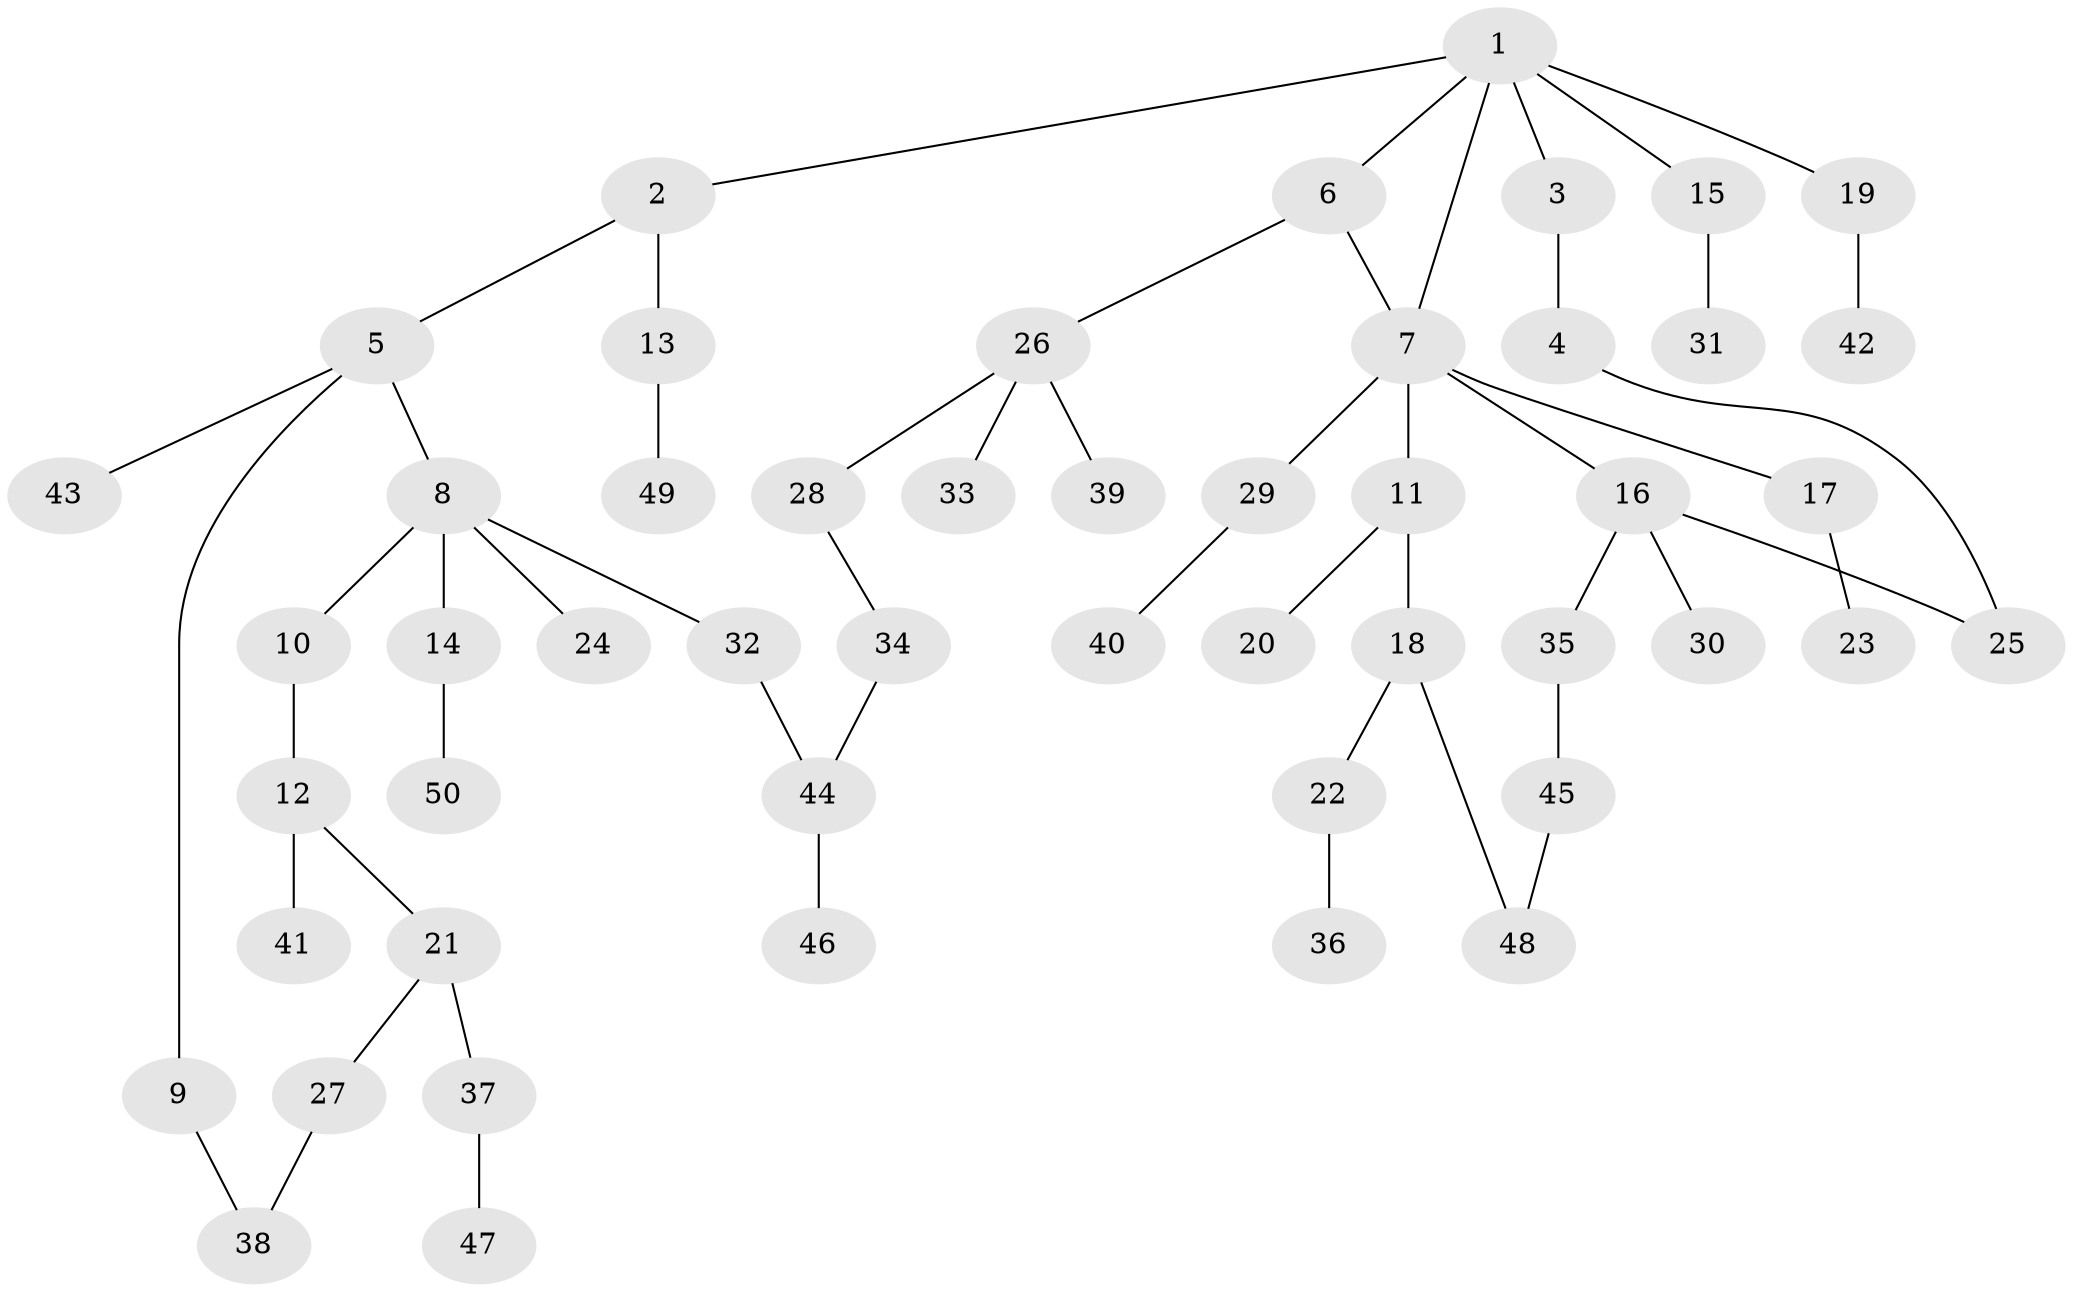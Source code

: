// coarse degree distribution, {6: 0.06451612903225806, 3: 0.22580645161290322, 2: 0.3870967741935484, 1: 0.2903225806451613, 4: 0.03225806451612903}
// Generated by graph-tools (version 1.1) at 2025/36/03/04/25 23:36:00]
// undirected, 50 vertices, 54 edges
graph export_dot {
  node [color=gray90,style=filled];
  1;
  2;
  3;
  4;
  5;
  6;
  7;
  8;
  9;
  10;
  11;
  12;
  13;
  14;
  15;
  16;
  17;
  18;
  19;
  20;
  21;
  22;
  23;
  24;
  25;
  26;
  27;
  28;
  29;
  30;
  31;
  32;
  33;
  34;
  35;
  36;
  37;
  38;
  39;
  40;
  41;
  42;
  43;
  44;
  45;
  46;
  47;
  48;
  49;
  50;
  1 -- 2;
  1 -- 3;
  1 -- 6;
  1 -- 7;
  1 -- 15;
  1 -- 19;
  2 -- 5;
  2 -- 13;
  3 -- 4;
  4 -- 25;
  5 -- 8;
  5 -- 9;
  5 -- 43;
  6 -- 26;
  6 -- 7;
  7 -- 11;
  7 -- 16;
  7 -- 17;
  7 -- 29;
  8 -- 10;
  8 -- 14;
  8 -- 24;
  8 -- 32;
  9 -- 38;
  10 -- 12;
  11 -- 18;
  11 -- 20;
  12 -- 21;
  12 -- 41;
  13 -- 49;
  14 -- 50;
  15 -- 31;
  16 -- 30;
  16 -- 35;
  16 -- 25;
  17 -- 23;
  18 -- 22;
  18 -- 48;
  19 -- 42;
  21 -- 27;
  21 -- 37;
  22 -- 36;
  26 -- 28;
  26 -- 33;
  26 -- 39;
  27 -- 38;
  28 -- 34;
  29 -- 40;
  32 -- 44;
  34 -- 44;
  35 -- 45;
  37 -- 47;
  44 -- 46;
  45 -- 48;
}
